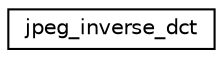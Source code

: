 digraph "Graphical Class Hierarchy"
{
  edge [fontname="Helvetica",fontsize="10",labelfontname="Helvetica",labelfontsize="10"];
  node [fontname="Helvetica",fontsize="10",shape=record];
  rankdir="LR";
  Node1 [label="jpeg_inverse_dct",height=0.2,width=0.4,color="black", fillcolor="white", style="filled",URL="$structjpeg__inverse__dct.html"];
}
